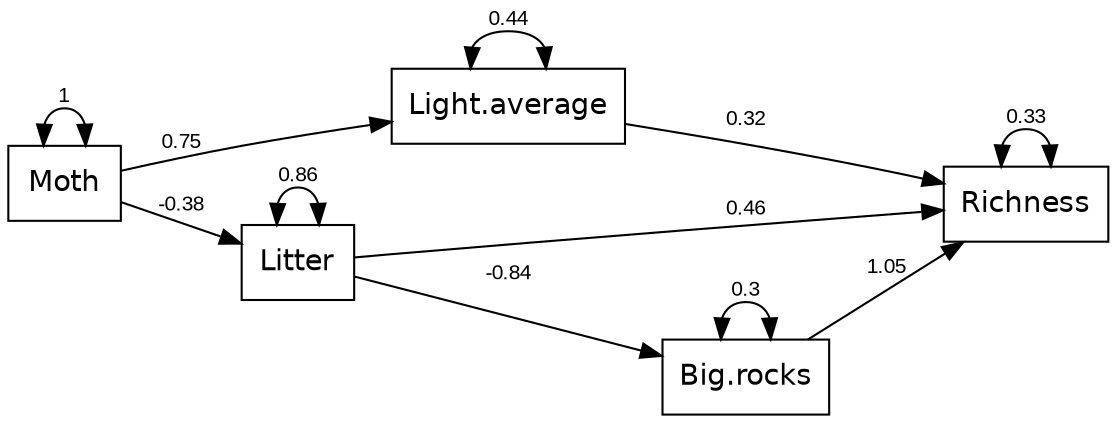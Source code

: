 digraph "sem.fit" {
  rankdir=LR;
  size="12,12";
  node [fontname="Helvetica" fontsize=14 shape=box];
  edge [fontname="Arial" fontsize=10];
  center=1;
  "Moth" -> "Light.average" [label="0.75"];
  "Moth" -> "Litter" [label="-0.38"];
  "Light.average" -> "Richness" [label="0.32"];
  "Litter" -> "Big.rocks" [label="-0.84"];
  "Litter" -> "Richness" [label="0.46"];
  "Big.rocks" -> "Richness" [label="1.05"];
  "Moth" -> "Moth" [label="1" dir=both];
  "Light.average" -> "Light.average" [label="0.44" dir=both];
  "Litter" -> "Litter" [label="0.86" dir=both];
  "Big.rocks" -> "Big.rocks" [label="0.3" dir=both];
  "Richness" -> "Richness" [label="0.33" dir=both];
}
